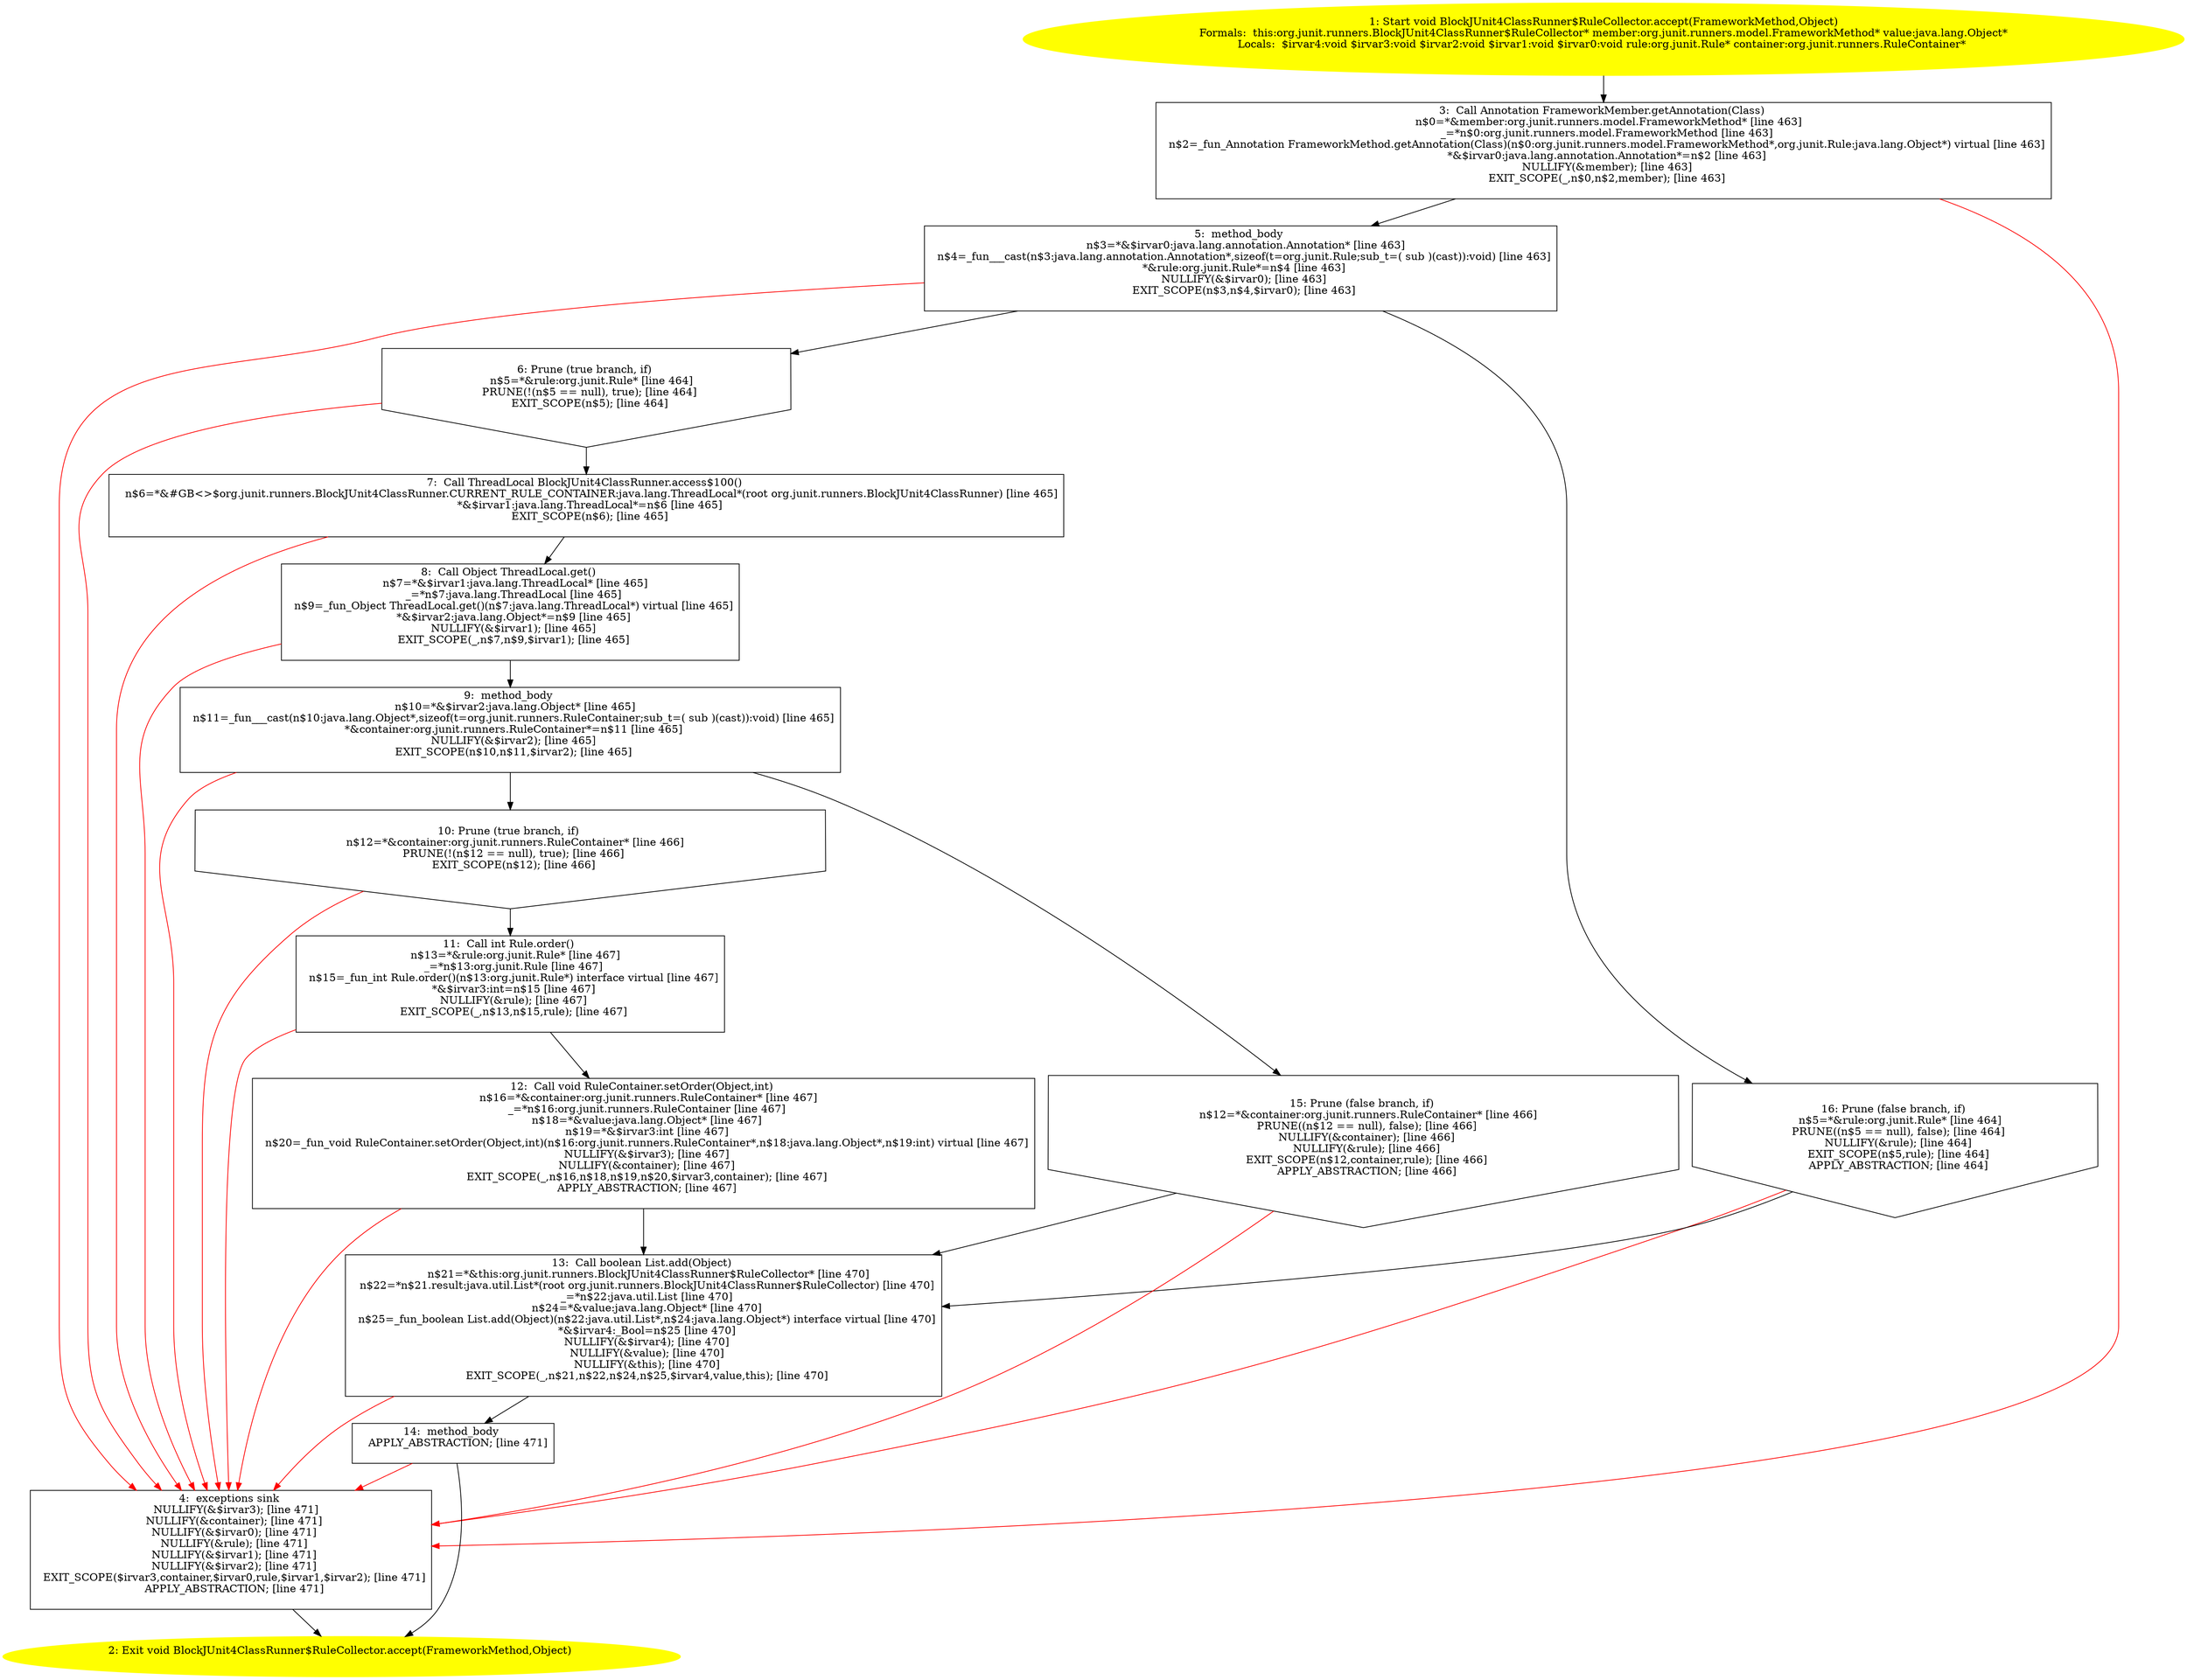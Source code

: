 /* @generated */
digraph cfg {
"org.junit.runners.BlockJUnit4ClassRunner$RuleCollector.accept(org.junit.runners.model.FrameworkMetho.847c822795ede24367decc9ed87e8713_1" [label="1: Start void BlockJUnit4ClassRunner$RuleCollector.accept(FrameworkMethod,Object)\nFormals:  this:org.junit.runners.BlockJUnit4ClassRunner$RuleCollector* member:org.junit.runners.model.FrameworkMethod* value:java.lang.Object*\nLocals:  $irvar4:void $irvar3:void $irvar2:void $irvar1:void $irvar0:void rule:org.junit.Rule* container:org.junit.runners.RuleContainer* \n  " color=yellow style=filled]
	

	 "org.junit.runners.BlockJUnit4ClassRunner$RuleCollector.accept(org.junit.runners.model.FrameworkMetho.847c822795ede24367decc9ed87e8713_1" -> "org.junit.runners.BlockJUnit4ClassRunner$RuleCollector.accept(org.junit.runners.model.FrameworkMetho.847c822795ede24367decc9ed87e8713_3" ;
"org.junit.runners.BlockJUnit4ClassRunner$RuleCollector.accept(org.junit.runners.model.FrameworkMetho.847c822795ede24367decc9ed87e8713_2" [label="2: Exit void BlockJUnit4ClassRunner$RuleCollector.accept(FrameworkMethod,Object) \n  " color=yellow style=filled]
	

"org.junit.runners.BlockJUnit4ClassRunner$RuleCollector.accept(org.junit.runners.model.FrameworkMetho.847c822795ede24367decc9ed87e8713_3" [label="3:  Call Annotation FrameworkMember.getAnnotation(Class) \n   n$0=*&member:org.junit.runners.model.FrameworkMethod* [line 463]\n  _=*n$0:org.junit.runners.model.FrameworkMethod [line 463]\n  n$2=_fun_Annotation FrameworkMethod.getAnnotation(Class)(n$0:org.junit.runners.model.FrameworkMethod*,org.junit.Rule:java.lang.Object*) virtual [line 463]\n  *&$irvar0:java.lang.annotation.Annotation*=n$2 [line 463]\n  NULLIFY(&member); [line 463]\n  EXIT_SCOPE(_,n$0,n$2,member); [line 463]\n " shape="box"]
	

	 "org.junit.runners.BlockJUnit4ClassRunner$RuleCollector.accept(org.junit.runners.model.FrameworkMetho.847c822795ede24367decc9ed87e8713_3" -> "org.junit.runners.BlockJUnit4ClassRunner$RuleCollector.accept(org.junit.runners.model.FrameworkMetho.847c822795ede24367decc9ed87e8713_5" ;
	 "org.junit.runners.BlockJUnit4ClassRunner$RuleCollector.accept(org.junit.runners.model.FrameworkMetho.847c822795ede24367decc9ed87e8713_3" -> "org.junit.runners.BlockJUnit4ClassRunner$RuleCollector.accept(org.junit.runners.model.FrameworkMetho.847c822795ede24367decc9ed87e8713_4" [color="red" ];
"org.junit.runners.BlockJUnit4ClassRunner$RuleCollector.accept(org.junit.runners.model.FrameworkMetho.847c822795ede24367decc9ed87e8713_4" [label="4:  exceptions sink \n   NULLIFY(&$irvar3); [line 471]\n  NULLIFY(&container); [line 471]\n  NULLIFY(&$irvar0); [line 471]\n  NULLIFY(&rule); [line 471]\n  NULLIFY(&$irvar1); [line 471]\n  NULLIFY(&$irvar2); [line 471]\n  EXIT_SCOPE($irvar3,container,$irvar0,rule,$irvar1,$irvar2); [line 471]\n  APPLY_ABSTRACTION; [line 471]\n " shape="box"]
	

	 "org.junit.runners.BlockJUnit4ClassRunner$RuleCollector.accept(org.junit.runners.model.FrameworkMetho.847c822795ede24367decc9ed87e8713_4" -> "org.junit.runners.BlockJUnit4ClassRunner$RuleCollector.accept(org.junit.runners.model.FrameworkMetho.847c822795ede24367decc9ed87e8713_2" ;
"org.junit.runners.BlockJUnit4ClassRunner$RuleCollector.accept(org.junit.runners.model.FrameworkMetho.847c822795ede24367decc9ed87e8713_5" [label="5:  method_body \n   n$3=*&$irvar0:java.lang.annotation.Annotation* [line 463]\n  n$4=_fun___cast(n$3:java.lang.annotation.Annotation*,sizeof(t=org.junit.Rule;sub_t=( sub )(cast)):void) [line 463]\n  *&rule:org.junit.Rule*=n$4 [line 463]\n  NULLIFY(&$irvar0); [line 463]\n  EXIT_SCOPE(n$3,n$4,$irvar0); [line 463]\n " shape="box"]
	

	 "org.junit.runners.BlockJUnit4ClassRunner$RuleCollector.accept(org.junit.runners.model.FrameworkMetho.847c822795ede24367decc9ed87e8713_5" -> "org.junit.runners.BlockJUnit4ClassRunner$RuleCollector.accept(org.junit.runners.model.FrameworkMetho.847c822795ede24367decc9ed87e8713_6" ;
	 "org.junit.runners.BlockJUnit4ClassRunner$RuleCollector.accept(org.junit.runners.model.FrameworkMetho.847c822795ede24367decc9ed87e8713_5" -> "org.junit.runners.BlockJUnit4ClassRunner$RuleCollector.accept(org.junit.runners.model.FrameworkMetho.847c822795ede24367decc9ed87e8713_16" ;
	 "org.junit.runners.BlockJUnit4ClassRunner$RuleCollector.accept(org.junit.runners.model.FrameworkMetho.847c822795ede24367decc9ed87e8713_5" -> "org.junit.runners.BlockJUnit4ClassRunner$RuleCollector.accept(org.junit.runners.model.FrameworkMetho.847c822795ede24367decc9ed87e8713_4" [color="red" ];
"org.junit.runners.BlockJUnit4ClassRunner$RuleCollector.accept(org.junit.runners.model.FrameworkMetho.847c822795ede24367decc9ed87e8713_6" [label="6: Prune (true branch, if) \n   n$5=*&rule:org.junit.Rule* [line 464]\n  PRUNE(!(n$5 == null), true); [line 464]\n  EXIT_SCOPE(n$5); [line 464]\n " shape="invhouse"]
	

	 "org.junit.runners.BlockJUnit4ClassRunner$RuleCollector.accept(org.junit.runners.model.FrameworkMetho.847c822795ede24367decc9ed87e8713_6" -> "org.junit.runners.BlockJUnit4ClassRunner$RuleCollector.accept(org.junit.runners.model.FrameworkMetho.847c822795ede24367decc9ed87e8713_7" ;
	 "org.junit.runners.BlockJUnit4ClassRunner$RuleCollector.accept(org.junit.runners.model.FrameworkMetho.847c822795ede24367decc9ed87e8713_6" -> "org.junit.runners.BlockJUnit4ClassRunner$RuleCollector.accept(org.junit.runners.model.FrameworkMetho.847c822795ede24367decc9ed87e8713_4" [color="red" ];
"org.junit.runners.BlockJUnit4ClassRunner$RuleCollector.accept(org.junit.runners.model.FrameworkMetho.847c822795ede24367decc9ed87e8713_7" [label="7:  Call ThreadLocal BlockJUnit4ClassRunner.access$100() \n   n$6=*&#GB<>$org.junit.runners.BlockJUnit4ClassRunner.CURRENT_RULE_CONTAINER:java.lang.ThreadLocal*(root org.junit.runners.BlockJUnit4ClassRunner) [line 465]\n  *&$irvar1:java.lang.ThreadLocal*=n$6 [line 465]\n  EXIT_SCOPE(n$6); [line 465]\n " shape="box"]
	

	 "org.junit.runners.BlockJUnit4ClassRunner$RuleCollector.accept(org.junit.runners.model.FrameworkMetho.847c822795ede24367decc9ed87e8713_7" -> "org.junit.runners.BlockJUnit4ClassRunner$RuleCollector.accept(org.junit.runners.model.FrameworkMetho.847c822795ede24367decc9ed87e8713_8" ;
	 "org.junit.runners.BlockJUnit4ClassRunner$RuleCollector.accept(org.junit.runners.model.FrameworkMetho.847c822795ede24367decc9ed87e8713_7" -> "org.junit.runners.BlockJUnit4ClassRunner$RuleCollector.accept(org.junit.runners.model.FrameworkMetho.847c822795ede24367decc9ed87e8713_4" [color="red" ];
"org.junit.runners.BlockJUnit4ClassRunner$RuleCollector.accept(org.junit.runners.model.FrameworkMetho.847c822795ede24367decc9ed87e8713_8" [label="8:  Call Object ThreadLocal.get() \n   n$7=*&$irvar1:java.lang.ThreadLocal* [line 465]\n  _=*n$7:java.lang.ThreadLocal [line 465]\n  n$9=_fun_Object ThreadLocal.get()(n$7:java.lang.ThreadLocal*) virtual [line 465]\n  *&$irvar2:java.lang.Object*=n$9 [line 465]\n  NULLIFY(&$irvar1); [line 465]\n  EXIT_SCOPE(_,n$7,n$9,$irvar1); [line 465]\n " shape="box"]
	

	 "org.junit.runners.BlockJUnit4ClassRunner$RuleCollector.accept(org.junit.runners.model.FrameworkMetho.847c822795ede24367decc9ed87e8713_8" -> "org.junit.runners.BlockJUnit4ClassRunner$RuleCollector.accept(org.junit.runners.model.FrameworkMetho.847c822795ede24367decc9ed87e8713_9" ;
	 "org.junit.runners.BlockJUnit4ClassRunner$RuleCollector.accept(org.junit.runners.model.FrameworkMetho.847c822795ede24367decc9ed87e8713_8" -> "org.junit.runners.BlockJUnit4ClassRunner$RuleCollector.accept(org.junit.runners.model.FrameworkMetho.847c822795ede24367decc9ed87e8713_4" [color="red" ];
"org.junit.runners.BlockJUnit4ClassRunner$RuleCollector.accept(org.junit.runners.model.FrameworkMetho.847c822795ede24367decc9ed87e8713_9" [label="9:  method_body \n   n$10=*&$irvar2:java.lang.Object* [line 465]\n  n$11=_fun___cast(n$10:java.lang.Object*,sizeof(t=org.junit.runners.RuleContainer;sub_t=( sub )(cast)):void) [line 465]\n  *&container:org.junit.runners.RuleContainer*=n$11 [line 465]\n  NULLIFY(&$irvar2); [line 465]\n  EXIT_SCOPE(n$10,n$11,$irvar2); [line 465]\n " shape="box"]
	

	 "org.junit.runners.BlockJUnit4ClassRunner$RuleCollector.accept(org.junit.runners.model.FrameworkMetho.847c822795ede24367decc9ed87e8713_9" -> "org.junit.runners.BlockJUnit4ClassRunner$RuleCollector.accept(org.junit.runners.model.FrameworkMetho.847c822795ede24367decc9ed87e8713_10" ;
	 "org.junit.runners.BlockJUnit4ClassRunner$RuleCollector.accept(org.junit.runners.model.FrameworkMetho.847c822795ede24367decc9ed87e8713_9" -> "org.junit.runners.BlockJUnit4ClassRunner$RuleCollector.accept(org.junit.runners.model.FrameworkMetho.847c822795ede24367decc9ed87e8713_15" ;
	 "org.junit.runners.BlockJUnit4ClassRunner$RuleCollector.accept(org.junit.runners.model.FrameworkMetho.847c822795ede24367decc9ed87e8713_9" -> "org.junit.runners.BlockJUnit4ClassRunner$RuleCollector.accept(org.junit.runners.model.FrameworkMetho.847c822795ede24367decc9ed87e8713_4" [color="red" ];
"org.junit.runners.BlockJUnit4ClassRunner$RuleCollector.accept(org.junit.runners.model.FrameworkMetho.847c822795ede24367decc9ed87e8713_10" [label="10: Prune (true branch, if) \n   n$12=*&container:org.junit.runners.RuleContainer* [line 466]\n  PRUNE(!(n$12 == null), true); [line 466]\n  EXIT_SCOPE(n$12); [line 466]\n " shape="invhouse"]
	

	 "org.junit.runners.BlockJUnit4ClassRunner$RuleCollector.accept(org.junit.runners.model.FrameworkMetho.847c822795ede24367decc9ed87e8713_10" -> "org.junit.runners.BlockJUnit4ClassRunner$RuleCollector.accept(org.junit.runners.model.FrameworkMetho.847c822795ede24367decc9ed87e8713_11" ;
	 "org.junit.runners.BlockJUnit4ClassRunner$RuleCollector.accept(org.junit.runners.model.FrameworkMetho.847c822795ede24367decc9ed87e8713_10" -> "org.junit.runners.BlockJUnit4ClassRunner$RuleCollector.accept(org.junit.runners.model.FrameworkMetho.847c822795ede24367decc9ed87e8713_4" [color="red" ];
"org.junit.runners.BlockJUnit4ClassRunner$RuleCollector.accept(org.junit.runners.model.FrameworkMetho.847c822795ede24367decc9ed87e8713_11" [label="11:  Call int Rule.order() \n   n$13=*&rule:org.junit.Rule* [line 467]\n  _=*n$13:org.junit.Rule [line 467]\n  n$15=_fun_int Rule.order()(n$13:org.junit.Rule*) interface virtual [line 467]\n  *&$irvar3:int=n$15 [line 467]\n  NULLIFY(&rule); [line 467]\n  EXIT_SCOPE(_,n$13,n$15,rule); [line 467]\n " shape="box"]
	

	 "org.junit.runners.BlockJUnit4ClassRunner$RuleCollector.accept(org.junit.runners.model.FrameworkMetho.847c822795ede24367decc9ed87e8713_11" -> "org.junit.runners.BlockJUnit4ClassRunner$RuleCollector.accept(org.junit.runners.model.FrameworkMetho.847c822795ede24367decc9ed87e8713_12" ;
	 "org.junit.runners.BlockJUnit4ClassRunner$RuleCollector.accept(org.junit.runners.model.FrameworkMetho.847c822795ede24367decc9ed87e8713_11" -> "org.junit.runners.BlockJUnit4ClassRunner$RuleCollector.accept(org.junit.runners.model.FrameworkMetho.847c822795ede24367decc9ed87e8713_4" [color="red" ];
"org.junit.runners.BlockJUnit4ClassRunner$RuleCollector.accept(org.junit.runners.model.FrameworkMetho.847c822795ede24367decc9ed87e8713_12" [label="12:  Call void RuleContainer.setOrder(Object,int) \n   n$16=*&container:org.junit.runners.RuleContainer* [line 467]\n  _=*n$16:org.junit.runners.RuleContainer [line 467]\n  n$18=*&value:java.lang.Object* [line 467]\n  n$19=*&$irvar3:int [line 467]\n  n$20=_fun_void RuleContainer.setOrder(Object,int)(n$16:org.junit.runners.RuleContainer*,n$18:java.lang.Object*,n$19:int) virtual [line 467]\n  NULLIFY(&$irvar3); [line 467]\n  NULLIFY(&container); [line 467]\n  EXIT_SCOPE(_,n$16,n$18,n$19,n$20,$irvar3,container); [line 467]\n  APPLY_ABSTRACTION; [line 467]\n " shape="box"]
	

	 "org.junit.runners.BlockJUnit4ClassRunner$RuleCollector.accept(org.junit.runners.model.FrameworkMetho.847c822795ede24367decc9ed87e8713_12" -> "org.junit.runners.BlockJUnit4ClassRunner$RuleCollector.accept(org.junit.runners.model.FrameworkMetho.847c822795ede24367decc9ed87e8713_13" ;
	 "org.junit.runners.BlockJUnit4ClassRunner$RuleCollector.accept(org.junit.runners.model.FrameworkMetho.847c822795ede24367decc9ed87e8713_12" -> "org.junit.runners.BlockJUnit4ClassRunner$RuleCollector.accept(org.junit.runners.model.FrameworkMetho.847c822795ede24367decc9ed87e8713_4" [color="red" ];
"org.junit.runners.BlockJUnit4ClassRunner$RuleCollector.accept(org.junit.runners.model.FrameworkMetho.847c822795ede24367decc9ed87e8713_13" [label="13:  Call boolean List.add(Object) \n   n$21=*&this:org.junit.runners.BlockJUnit4ClassRunner$RuleCollector* [line 470]\n  n$22=*n$21.result:java.util.List*(root org.junit.runners.BlockJUnit4ClassRunner$RuleCollector) [line 470]\n  _=*n$22:java.util.List [line 470]\n  n$24=*&value:java.lang.Object* [line 470]\n  n$25=_fun_boolean List.add(Object)(n$22:java.util.List*,n$24:java.lang.Object*) interface virtual [line 470]\n  *&$irvar4:_Bool=n$25 [line 470]\n  NULLIFY(&$irvar4); [line 470]\n  NULLIFY(&value); [line 470]\n  NULLIFY(&this); [line 470]\n  EXIT_SCOPE(_,n$21,n$22,n$24,n$25,$irvar4,value,this); [line 470]\n " shape="box"]
	

	 "org.junit.runners.BlockJUnit4ClassRunner$RuleCollector.accept(org.junit.runners.model.FrameworkMetho.847c822795ede24367decc9ed87e8713_13" -> "org.junit.runners.BlockJUnit4ClassRunner$RuleCollector.accept(org.junit.runners.model.FrameworkMetho.847c822795ede24367decc9ed87e8713_14" ;
	 "org.junit.runners.BlockJUnit4ClassRunner$RuleCollector.accept(org.junit.runners.model.FrameworkMetho.847c822795ede24367decc9ed87e8713_13" -> "org.junit.runners.BlockJUnit4ClassRunner$RuleCollector.accept(org.junit.runners.model.FrameworkMetho.847c822795ede24367decc9ed87e8713_4" [color="red" ];
"org.junit.runners.BlockJUnit4ClassRunner$RuleCollector.accept(org.junit.runners.model.FrameworkMetho.847c822795ede24367decc9ed87e8713_14" [label="14:  method_body \n   APPLY_ABSTRACTION; [line 471]\n " shape="box"]
	

	 "org.junit.runners.BlockJUnit4ClassRunner$RuleCollector.accept(org.junit.runners.model.FrameworkMetho.847c822795ede24367decc9ed87e8713_14" -> "org.junit.runners.BlockJUnit4ClassRunner$RuleCollector.accept(org.junit.runners.model.FrameworkMetho.847c822795ede24367decc9ed87e8713_2" ;
	 "org.junit.runners.BlockJUnit4ClassRunner$RuleCollector.accept(org.junit.runners.model.FrameworkMetho.847c822795ede24367decc9ed87e8713_14" -> "org.junit.runners.BlockJUnit4ClassRunner$RuleCollector.accept(org.junit.runners.model.FrameworkMetho.847c822795ede24367decc9ed87e8713_4" [color="red" ];
"org.junit.runners.BlockJUnit4ClassRunner$RuleCollector.accept(org.junit.runners.model.FrameworkMetho.847c822795ede24367decc9ed87e8713_15" [label="15: Prune (false branch, if) \n   n$12=*&container:org.junit.runners.RuleContainer* [line 466]\n  PRUNE((n$12 == null), false); [line 466]\n  NULLIFY(&container); [line 466]\n  NULLIFY(&rule); [line 466]\n  EXIT_SCOPE(n$12,container,rule); [line 466]\n  APPLY_ABSTRACTION; [line 466]\n " shape="invhouse"]
	

	 "org.junit.runners.BlockJUnit4ClassRunner$RuleCollector.accept(org.junit.runners.model.FrameworkMetho.847c822795ede24367decc9ed87e8713_15" -> "org.junit.runners.BlockJUnit4ClassRunner$RuleCollector.accept(org.junit.runners.model.FrameworkMetho.847c822795ede24367decc9ed87e8713_13" ;
	 "org.junit.runners.BlockJUnit4ClassRunner$RuleCollector.accept(org.junit.runners.model.FrameworkMetho.847c822795ede24367decc9ed87e8713_15" -> "org.junit.runners.BlockJUnit4ClassRunner$RuleCollector.accept(org.junit.runners.model.FrameworkMetho.847c822795ede24367decc9ed87e8713_4" [color="red" ];
"org.junit.runners.BlockJUnit4ClassRunner$RuleCollector.accept(org.junit.runners.model.FrameworkMetho.847c822795ede24367decc9ed87e8713_16" [label="16: Prune (false branch, if) \n   n$5=*&rule:org.junit.Rule* [line 464]\n  PRUNE((n$5 == null), false); [line 464]\n  NULLIFY(&rule); [line 464]\n  EXIT_SCOPE(n$5,rule); [line 464]\n  APPLY_ABSTRACTION; [line 464]\n " shape="invhouse"]
	

	 "org.junit.runners.BlockJUnit4ClassRunner$RuleCollector.accept(org.junit.runners.model.FrameworkMetho.847c822795ede24367decc9ed87e8713_16" -> "org.junit.runners.BlockJUnit4ClassRunner$RuleCollector.accept(org.junit.runners.model.FrameworkMetho.847c822795ede24367decc9ed87e8713_13" ;
	 "org.junit.runners.BlockJUnit4ClassRunner$RuleCollector.accept(org.junit.runners.model.FrameworkMetho.847c822795ede24367decc9ed87e8713_16" -> "org.junit.runners.BlockJUnit4ClassRunner$RuleCollector.accept(org.junit.runners.model.FrameworkMetho.847c822795ede24367decc9ed87e8713_4" [color="red" ];
}
